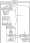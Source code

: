 Aliases:

@FQIC = DEV1
@bottom valve

@startuml
scale 30 width

title S_EMC_CHARGE - TK-36

state ChargeCmd{

    [*] --> WaitForCharge

    WaitForCharge : Wait for charge request from reactor

    Setup --> WaitForCharge : Charge active
    WaitForCharge --> Setup : DEST_TANK = [R6, R9, R10]

    state Setup{
        Setup: Set CONTROL_VALVE/MODE
        Setup: Reset FQIC/TOTAL
        Setup: Reset FQIC/TARGET
    }

    Setup --> Charge

    state Charge{
      [*] --> Operator : OWNER_ID=Operator
      [*] --> Recipe : OWNER_ID!=Operator
      [*] --> StopCharge : FQIC/TOTAL = FQIC/TARGET

      state Operator : Prompt CHARGE_QTY

      state Recipe : Calculate CHARGE_QTY

      Operator --> PrepTank : FQIC/TARGET = CHARGE_QTY
      Recipe --> PrepTank : FQIC/TARGET = CHARGE_QTY

      PrepTank : Open bottom valve
      PrepTank : Start pump
      PrepTank : Set recirc valve

      PrepTank --> Feed

      Feed : Reset interlock
      Feed : Open reactor valve
      Feed : Flow control valve mode = AUTO

      Feed --> Dribble : Control valve SP > 100 \n AND \n Mode = AUTO
      Feed --> Dribble : Control valve OUT > 20 \n AND \n Mode = MAN

      Dribble : Control valve action = 0.5 * (current action)

      Dribble --> StopCharge : FQIC/TOTAL = FQIC/TARGET
    }

    state StopCharge{
        [*] --> CloseValves
        CloseValves --> Blowdown
        Blowdown --> StopPump : No pending requests
        Blowdown -left-> WaitForCharge : Pending charge request

        state CloseValves{
            CloseValves: Close all valves
        }

        state Blowdown{
          Blowdown: Open N2 Valve for 5 seconds
        }

        state StopPump{
          StopPump: Shut off MCA pump
        }
    }

    StopPump --> WaitForCharge

}

@enduml

# Any text is permissable ourside of @startuml, @enduml tags

# State specifications, in addition to project standards, go here.
# Basic grammar is: when <state_id> if <ATTRIBUTE conditional>
#        then <action pseudocode or ATTRIBUTE condition>

# Test rules will be confined to a set of @startrules, @endrules tags
@startrules

when Charge if OWNER_ID.CV = "(NONE)" then A_TARGET.CV = HOLD

when Charge if OP001 < FQIC/TOTAL then StopCharge

when ChargeCmd if DEVx/FAILURE.CV = TRUE then
                            A_TARGET.CV = HOLD
                            MONITOR/FAILURE.CV != ""

when PrepTank if OP001_VALUE.CV < TP001_VALUE.CV then StopCharge

when Feed if CANCEL_ALL = _CANCEL_WAIT:Cancelled then
                            Dribble

@endrules